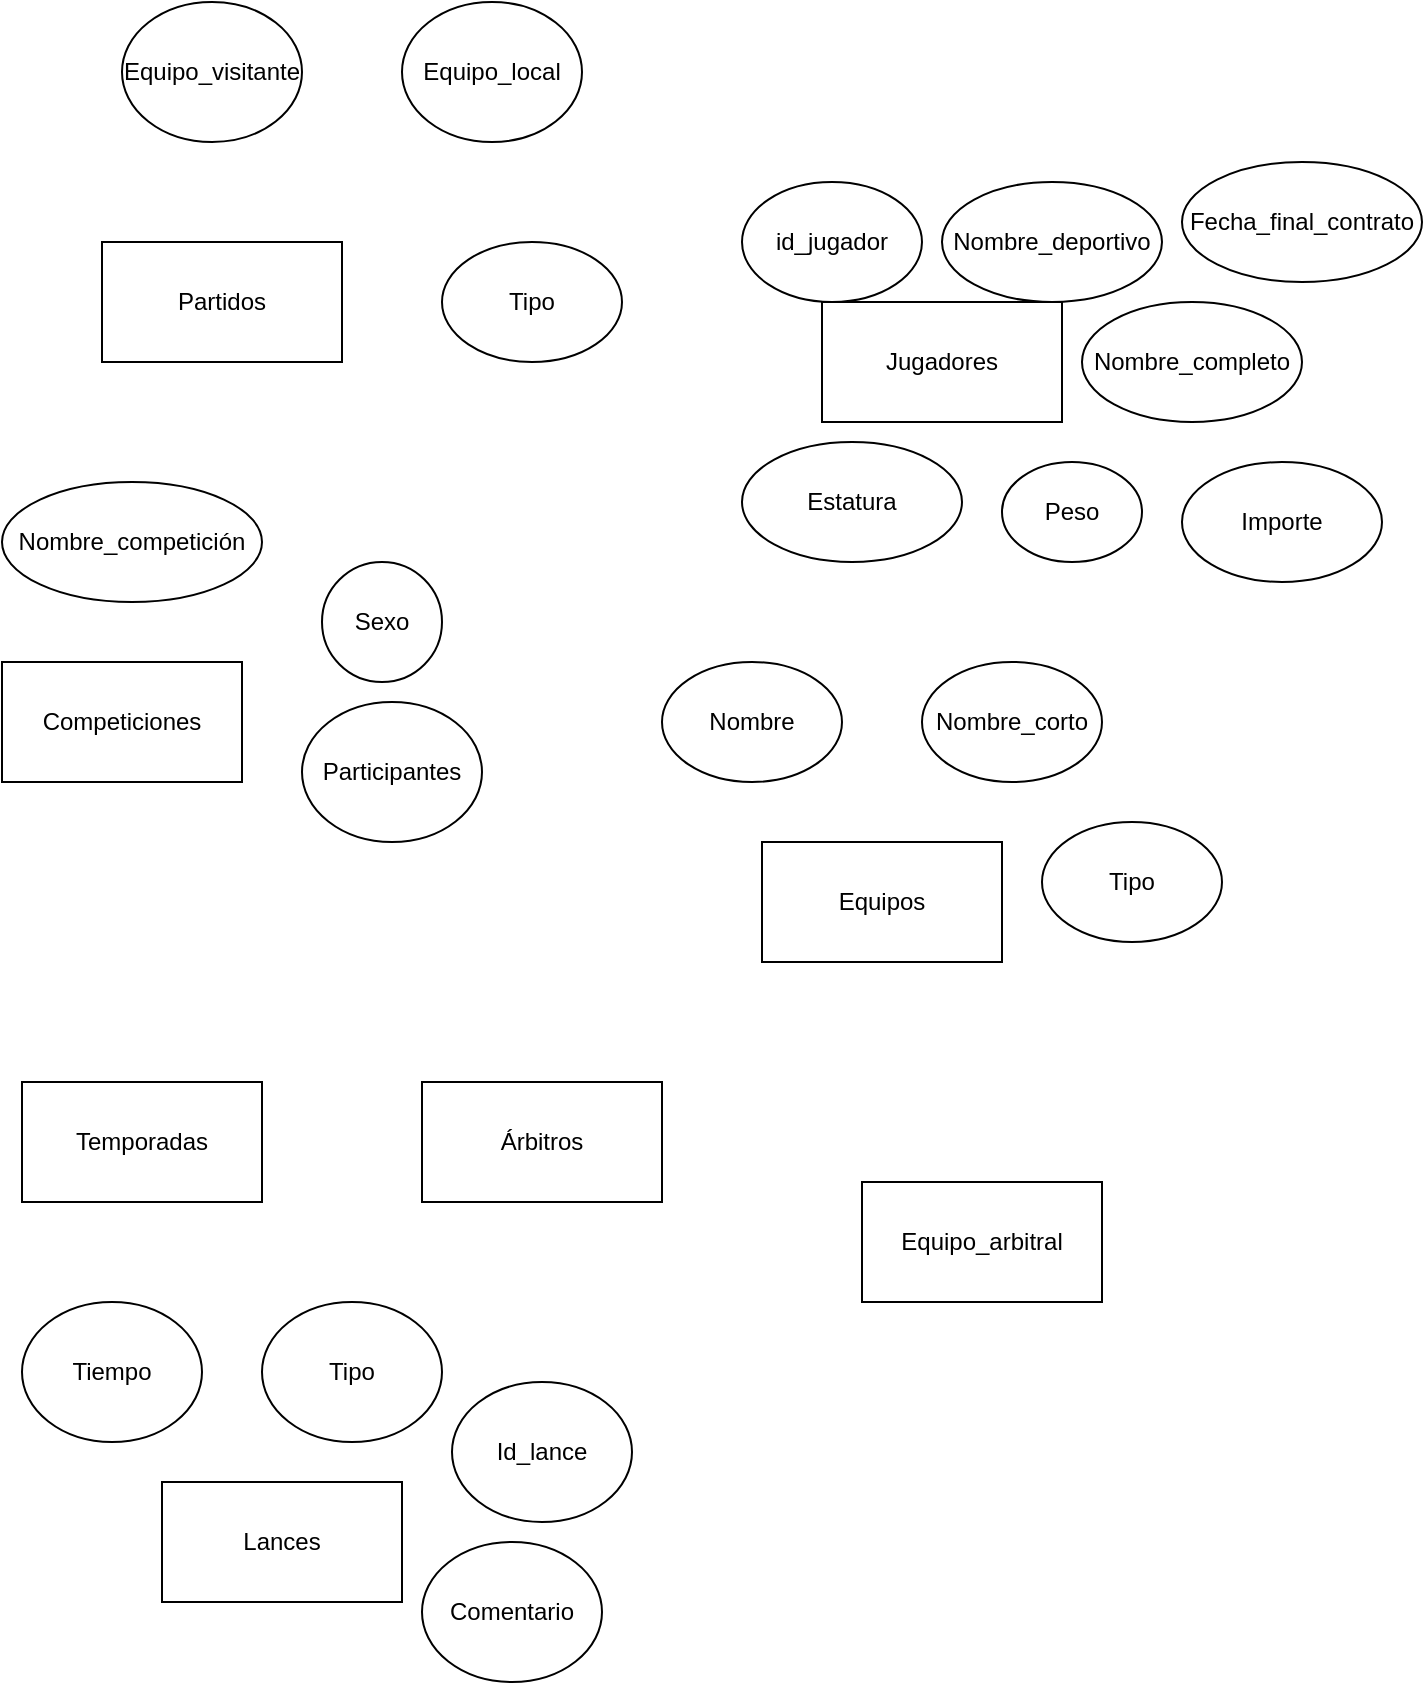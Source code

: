<mxfile version="25.0.1">
  <diagram id="R2lEEEUBdFMjLlhIrx00" name="Page-1">
    <mxGraphModel dx="891" dy="986" grid="1" gridSize="10" guides="1" tooltips="1" connect="1" arrows="1" fold="1" page="1" pageScale="1" pageWidth="850" pageHeight="1100" math="0" shadow="0" extFonts="Permanent Marker^https://fonts.googleapis.com/css?family=Permanent+Marker">
      <root>
        <mxCell id="0" />
        <mxCell id="1" parent="0" />
        <mxCell id="04urakdWcX9fBKobl6bI-1" value="Partidos" style="rounded=0;whiteSpace=wrap;html=1;" vertex="1" parent="1">
          <mxGeometry x="80" y="210" width="120" height="60" as="geometry" />
        </mxCell>
        <mxCell id="04urakdWcX9fBKobl6bI-2" value="Equipos" style="rounded=0;whiteSpace=wrap;html=1;" vertex="1" parent="1">
          <mxGeometry x="410" y="510" width="120" height="60" as="geometry" />
        </mxCell>
        <mxCell id="04urakdWcX9fBKobl6bI-3" value="Tipo" style="ellipse;whiteSpace=wrap;html=1;" vertex="1" parent="1">
          <mxGeometry x="250" y="210" width="90" height="60" as="geometry" />
        </mxCell>
        <mxCell id="04urakdWcX9fBKobl6bI-4" value="Equipo_local" style="ellipse;whiteSpace=wrap;html=1;" vertex="1" parent="1">
          <mxGeometry x="230" y="90" width="90" height="70" as="geometry" />
        </mxCell>
        <mxCell id="04urakdWcX9fBKobl6bI-5" value="Equipo_visitante" style="ellipse;whiteSpace=wrap;html=1;" vertex="1" parent="1">
          <mxGeometry x="90" y="90" width="90" height="70" as="geometry" />
        </mxCell>
        <mxCell id="04urakdWcX9fBKobl6bI-6" value="Nombre" style="ellipse;whiteSpace=wrap;html=1;" vertex="1" parent="1">
          <mxGeometry x="360" y="420" width="90" height="60" as="geometry" />
        </mxCell>
        <mxCell id="04urakdWcX9fBKobl6bI-7" value="Nombre_corto" style="ellipse;whiteSpace=wrap;html=1;" vertex="1" parent="1">
          <mxGeometry x="490" y="420" width="90" height="60" as="geometry" />
        </mxCell>
        <mxCell id="04urakdWcX9fBKobl6bI-8" value="Tipo" style="ellipse;whiteSpace=wrap;html=1;" vertex="1" parent="1">
          <mxGeometry x="550" y="500" width="90" height="60" as="geometry" />
        </mxCell>
        <mxCell id="04urakdWcX9fBKobl6bI-9" value="Competiciones" style="rounded=0;whiteSpace=wrap;html=1;" vertex="1" parent="1">
          <mxGeometry x="30" y="420" width="120" height="60" as="geometry" />
        </mxCell>
        <mxCell id="04urakdWcX9fBKobl6bI-11" value="Temporadas" style="rounded=0;whiteSpace=wrap;html=1;" vertex="1" parent="1">
          <mxGeometry x="40" y="630" width="120" height="60" as="geometry" />
        </mxCell>
        <mxCell id="04urakdWcX9fBKobl6bI-12" value="Participantes" style="ellipse;whiteSpace=wrap;html=1;" vertex="1" parent="1">
          <mxGeometry x="180" y="440" width="90" height="70" as="geometry" />
        </mxCell>
        <mxCell id="04urakdWcX9fBKobl6bI-13" value="Sexo" style="ellipse;whiteSpace=wrap;html=1;" vertex="1" parent="1">
          <mxGeometry x="190" y="370" width="60" height="60" as="geometry" />
        </mxCell>
        <mxCell id="04urakdWcX9fBKobl6bI-14" value="Nombre_competición" style="ellipse;whiteSpace=wrap;html=1;" vertex="1" parent="1">
          <mxGeometry x="30" y="330" width="130" height="60" as="geometry" />
        </mxCell>
        <mxCell id="04urakdWcX9fBKobl6bI-15" value="Árbitros" style="rounded=0;whiteSpace=wrap;html=1;" vertex="1" parent="1">
          <mxGeometry x="240" y="630" width="120" height="60" as="geometry" />
        </mxCell>
        <mxCell id="04urakdWcX9fBKobl6bI-16" value="Equipo_arbitral" style="rounded=0;whiteSpace=wrap;html=1;" vertex="1" parent="1">
          <mxGeometry x="460" y="680" width="120" height="60" as="geometry" />
        </mxCell>
        <mxCell id="04urakdWcX9fBKobl6bI-17" value="Jugadores" style="rounded=0;whiteSpace=wrap;html=1;" vertex="1" parent="1">
          <mxGeometry x="440" y="240" width="120" height="60" as="geometry" />
        </mxCell>
        <mxCell id="04urakdWcX9fBKobl6bI-18" value="Nombre_completo" style="ellipse;whiteSpace=wrap;html=1;" vertex="1" parent="1">
          <mxGeometry x="570" y="240" width="110" height="60" as="geometry" />
        </mxCell>
        <mxCell id="04urakdWcX9fBKobl6bI-19" value="Nombre_deportivo" style="ellipse;whiteSpace=wrap;html=1;" vertex="1" parent="1">
          <mxGeometry x="500" y="180" width="110" height="60" as="geometry" />
        </mxCell>
        <mxCell id="04urakdWcX9fBKobl6bI-20" value="id_jugador" style="ellipse;whiteSpace=wrap;html=1;" vertex="1" parent="1">
          <mxGeometry x="400" y="180" width="90" height="60" as="geometry" />
        </mxCell>
        <mxCell id="04urakdWcX9fBKobl6bI-21" value="Peso" style="ellipse;whiteSpace=wrap;html=1;" vertex="1" parent="1">
          <mxGeometry x="530" y="320" width="70" height="50" as="geometry" />
        </mxCell>
        <mxCell id="04urakdWcX9fBKobl6bI-22" value="Estatura" style="ellipse;whiteSpace=wrap;html=1;" vertex="1" parent="1">
          <mxGeometry x="400" y="310" width="110" height="60" as="geometry" />
        </mxCell>
        <mxCell id="04urakdWcX9fBKobl6bI-23" value="Fecha_final_contrato" style="ellipse;whiteSpace=wrap;html=1;" vertex="1" parent="1">
          <mxGeometry x="620" y="170" width="120" height="60" as="geometry" />
        </mxCell>
        <mxCell id="04urakdWcX9fBKobl6bI-24" value="Importe" style="ellipse;whiteSpace=wrap;html=1;" vertex="1" parent="1">
          <mxGeometry x="620" y="320" width="100" height="60" as="geometry" />
        </mxCell>
        <mxCell id="04urakdWcX9fBKobl6bI-25" value="Lances" style="rounded=0;whiteSpace=wrap;html=1;" vertex="1" parent="1">
          <mxGeometry x="110" y="830" width="120" height="60" as="geometry" />
        </mxCell>
        <mxCell id="04urakdWcX9fBKobl6bI-26" value="Tipo" style="ellipse;whiteSpace=wrap;html=1;" vertex="1" parent="1">
          <mxGeometry x="160" y="740" width="90" height="70" as="geometry" />
        </mxCell>
        <mxCell id="04urakdWcX9fBKobl6bI-27" value="Tiempo" style="ellipse;whiteSpace=wrap;html=1;" vertex="1" parent="1">
          <mxGeometry x="40" y="740" width="90" height="70" as="geometry" />
        </mxCell>
        <mxCell id="04urakdWcX9fBKobl6bI-28" value="Id_lance" style="ellipse;whiteSpace=wrap;html=1;" vertex="1" parent="1">
          <mxGeometry x="255" y="780" width="90" height="70" as="geometry" />
        </mxCell>
        <mxCell id="04urakdWcX9fBKobl6bI-29" value="Comentario" style="ellipse;whiteSpace=wrap;html=1;" vertex="1" parent="1">
          <mxGeometry x="240" y="860" width="90" height="70" as="geometry" />
        </mxCell>
      </root>
    </mxGraphModel>
  </diagram>
</mxfile>
